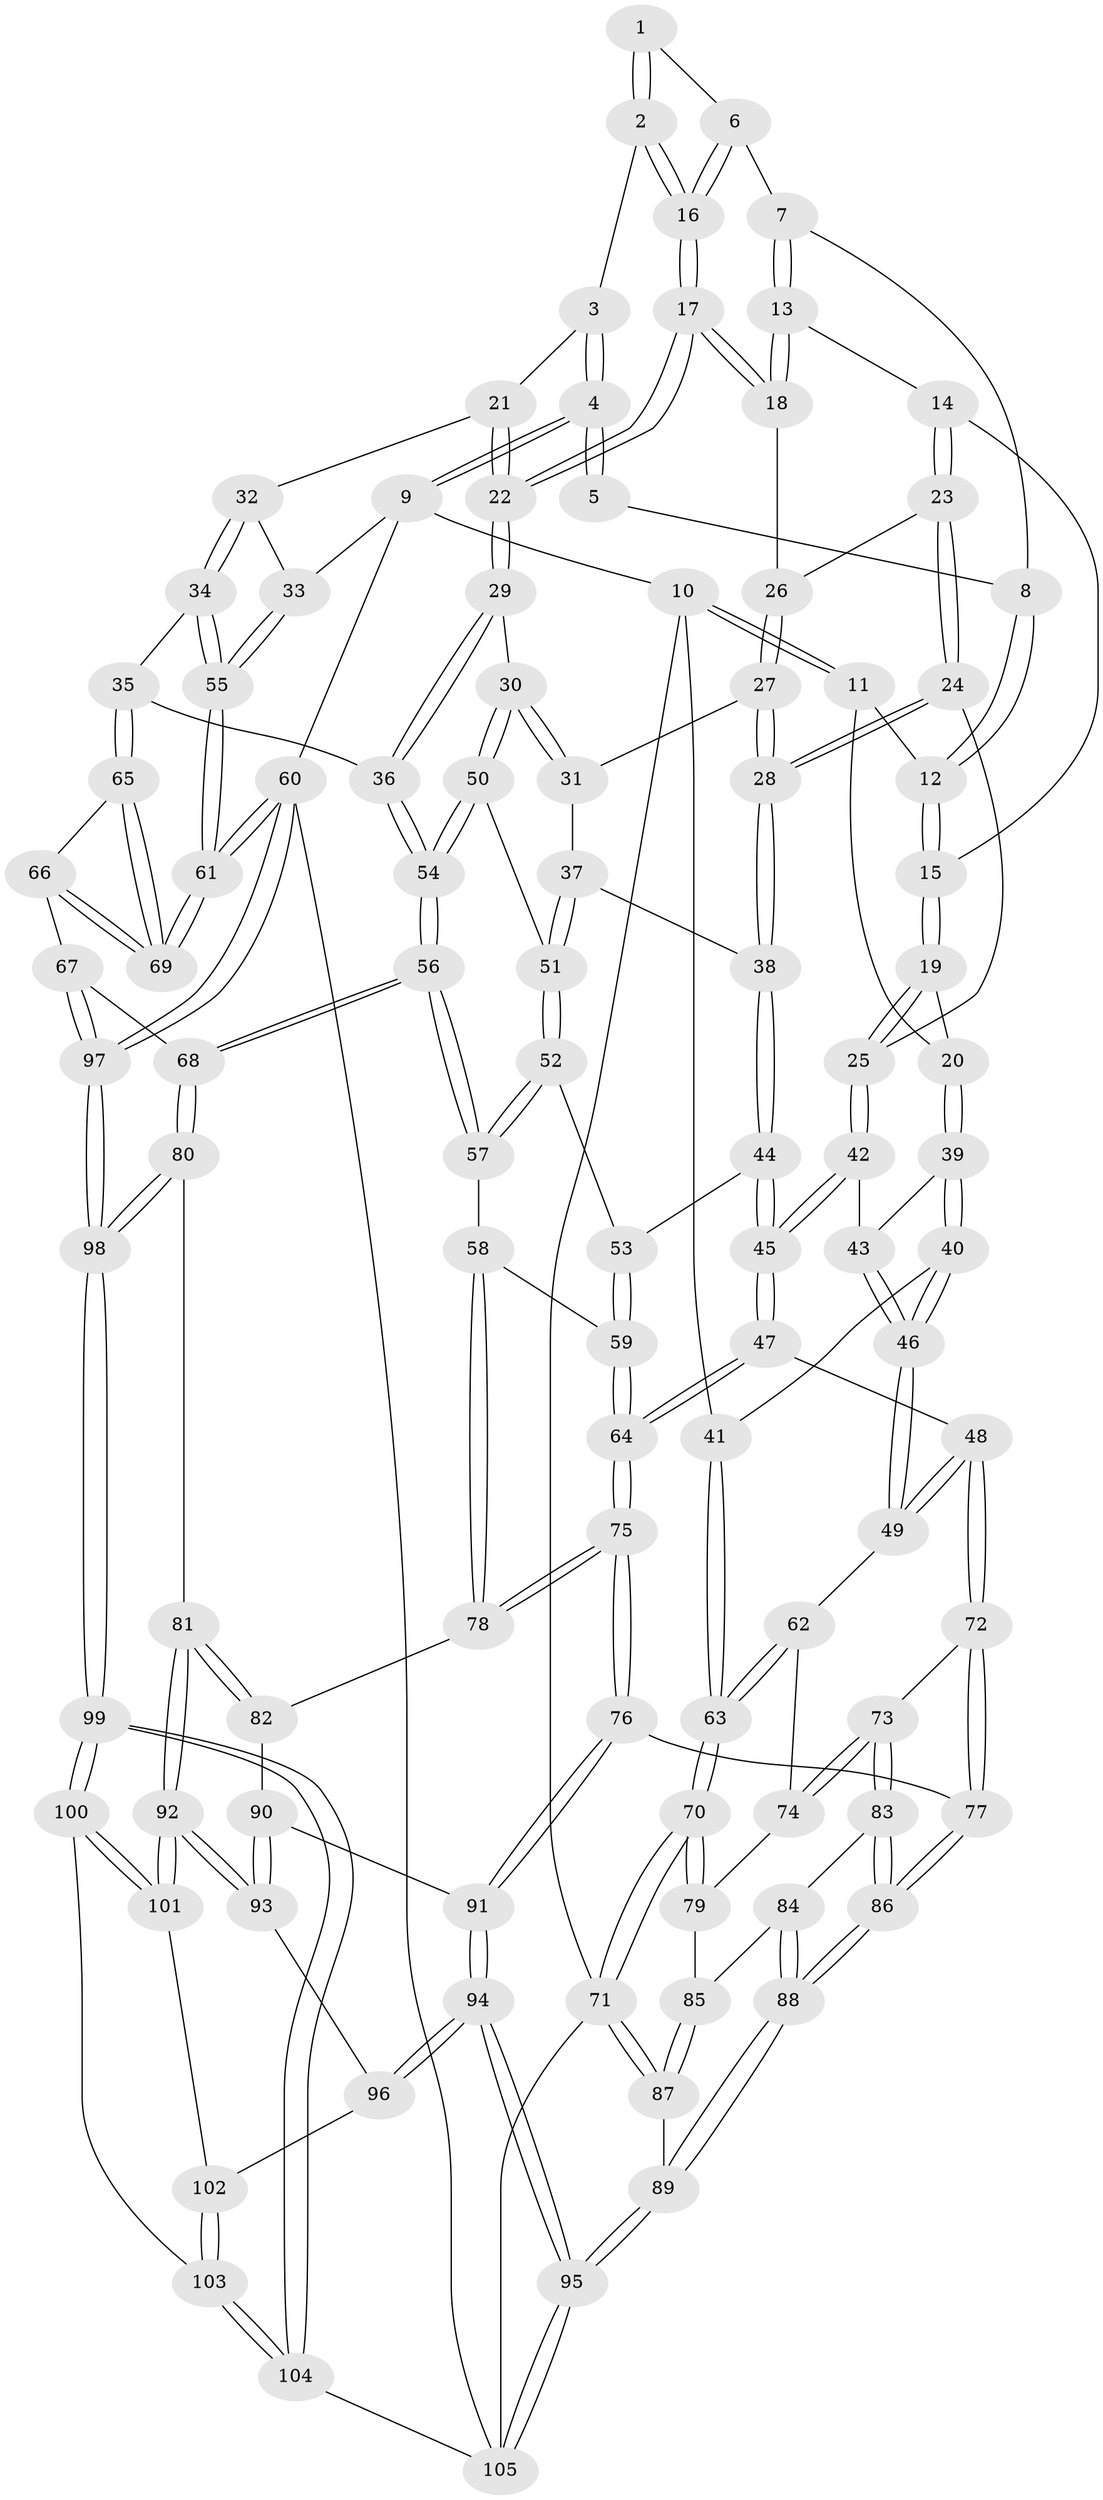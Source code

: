 // coarse degree distribution, {3: 0.6307692307692307, 2: 0.12307692307692308, 4: 0.15384615384615385, 5: 0.07692307692307693, 6: 0.015384615384615385}
// Generated by graph-tools (version 1.1) at 2025/54/03/04/25 22:54:18]
// undirected, 105 vertices, 259 edges
graph export_dot {
  node [color=gray90,style=filled];
  1 [pos="+0.7057814314280052+0"];
  2 [pos="+0.7638928684701465+0.07278301645282387"];
  3 [pos="+0.8285492690559095+0.07771157291667458"];
  4 [pos="+1+0"];
  5 [pos="+0.700881154200079+0"];
  6 [pos="+0.6702326160262464+0.05827429191323394"];
  7 [pos="+0.6141443456165828+0.0637578243069793"];
  8 [pos="+0.4641270271933479+0"];
  9 [pos="+1+0"];
  10 [pos="+0+0"];
  11 [pos="+0.10767397968154961+0"];
  12 [pos="+0.4149684987904783+0"];
  13 [pos="+0.5935596483881861+0.10718365439068935"];
  14 [pos="+0.4589905779292106+0.02652348757859347"];
  15 [pos="+0.4056673394194934+0"];
  16 [pos="+0.7060842886761493+0.13051600974815533"];
  17 [pos="+0.695847616013175+0.17815594743462973"];
  18 [pos="+0.6125584756500129+0.16815728156625503"];
  19 [pos="+0.3750671530066195+0"];
  20 [pos="+0.23020319535537437+0.17959175112780476"];
  21 [pos="+0.839409198778516+0.1937600490847896"];
  22 [pos="+0.7383835165946927+0.2340390857836151"];
  23 [pos="+0.49747169485333903+0.16111728240608447"];
  24 [pos="+0.4295171502461398+0.23718209400588167"];
  25 [pos="+0.4147803876689051+0.23768839136216696"];
  26 [pos="+0.5793520947990579+0.18523577933432273"];
  27 [pos="+0.5633265049357589+0.2509750768186877"];
  28 [pos="+0.47766014594456524+0.27594065962546444"];
  29 [pos="+0.7372948720019142+0.24200553910497127"];
  30 [pos="+0.6422951994505662+0.32535206931856736"];
  31 [pos="+0.5669905183722771+0.2572278479614393"];
  32 [pos="+0.8870632269600512+0.2013191409709283"];
  33 [pos="+1+0"];
  34 [pos="+0.9715998760675743+0.3813482140271568"];
  35 [pos="+0.8988814542095905+0.41434928781375013"];
  36 [pos="+0.8289090525594096+0.40456823484902354"];
  37 [pos="+0.5366394527840153+0.34370062069666524"];
  38 [pos="+0.49363479073131533+0.3363875270493218"];
  39 [pos="+0.2205842877363857+0.19531368669911725"];
  40 [pos="+0.1590389150577926+0.21606760116626686"];
  41 [pos="+0+0.14709973123284187"];
  42 [pos="+0.35360152828638614+0.26205590933612477"];
  43 [pos="+0.35321617213919093+0.26192665812589255"];
  44 [pos="+0.4173416260201854+0.4382645705618322"];
  45 [pos="+0.3960147637954443+0.44363959287051297"];
  46 [pos="+0.2252314402820945+0.44459935062422357"];
  47 [pos="+0.3618575669195727+0.47923696386119174"];
  48 [pos="+0.25162499812753303+0.48796453496488207"];
  49 [pos="+0.2290796974079634+0.46835334509699683"];
  50 [pos="+0.6199836795561303+0.3880725691460475"];
  51 [pos="+0.6181800433871044+0.3886043415444106"];
  52 [pos="+0.5589698896258253+0.4467400356413554"];
  53 [pos="+0.5230160742070025+0.4625454392517633"];
  54 [pos="+0.725366617765701+0.4684307482798475"];
  55 [pos="+1+0.3859538561795998"];
  56 [pos="+0.7009223009685875+0.5823753406059898"];
  57 [pos="+0.6513202636319217+0.5738468380476103"];
  58 [pos="+0.5769832339605829+0.5809838198105003"];
  59 [pos="+0.5374168385762916+0.547295052814884"];
  60 [pos="+1+1"];
  61 [pos="+1+0.6457141939517191"];
  62 [pos="+0.12091876529897008+0.4727340431906532"];
  63 [pos="+0+0.39467846133870294"];
  64 [pos="+0.4179111923880597+0.5906992023145893"];
  65 [pos="+0.8912788707272544+0.5369079263454988"];
  66 [pos="+0.8270088408838395+0.6895158238316567"];
  67 [pos="+0.8180518224243765+0.6953586094948947"];
  68 [pos="+0.7640620581293084+0.7034032757560497"];
  69 [pos="+1+0.6464215362054978"];
  70 [pos="+0+0.45222551801890193"];
  71 [pos="+0+0.8000659995504243"];
  72 [pos="+0.2260986670574835+0.5886605646063471"];
  73 [pos="+0.21658820444150312+0.5989290246862968"];
  74 [pos="+0.08916045098214705+0.6073711288991341"];
  75 [pos="+0.4269645399670535+0.6781750068704807"];
  76 [pos="+0.4053426237814062+0.7183518131083542"];
  77 [pos="+0.3623013549727867+0.70794788717258"];
  78 [pos="+0.5234643679176566+0.6588147476079902"];
  79 [pos="+0.07093011256028145+0.6176780862038705"];
  80 [pos="+0.7408157102183571+0.7339139570039895"];
  81 [pos="+0.7317551885621502+0.7386036657474276"];
  82 [pos="+0.5817373659812666+0.6971627057550878"];
  83 [pos="+0.1938257528199163+0.6791351682743075"];
  84 [pos="+0.07557756657361767+0.6491436898271146"];
  85 [pos="+0.0711515309256215+0.642186668045212"];
  86 [pos="+0.18910818461303772+0.7541924121689109"];
  87 [pos="+0+0.8003739206128652"];
  88 [pos="+0.13639679819729333+0.8380598631570325"];
  89 [pos="+0.1346023716851653+0.8435542567072616"];
  90 [pos="+0.5144300962722744+0.7788350399112837"];
  91 [pos="+0.40592505519859634+0.7211353801275172"];
  92 [pos="+0.6533179595404286+0.8172190670226613"];
  93 [pos="+0.553572505639957+0.8162353120299985"];
  94 [pos="+0.3681751982844246+0.8671531971651192"];
  95 [pos="+0.2554575463807433+1"];
  96 [pos="+0.5141761304553645+0.8686517143117257"];
  97 [pos="+1+1"];
  98 [pos="+0.9538516754847575+1"];
  99 [pos="+0.8987002950374062+1"];
  100 [pos="+0.6499237951394321+0.9342523480331821"];
  101 [pos="+0.6437543008794526+0.8945747682867542"];
  102 [pos="+0.5268577102492473+0.9170708274953902"];
  103 [pos="+0.5040671735326865+1"];
  104 [pos="+0.3687087659907785+1"];
  105 [pos="+0.2690696741462642+1"];
  1 -- 2;
  1 -- 2;
  1 -- 6;
  2 -- 3;
  2 -- 16;
  2 -- 16;
  3 -- 4;
  3 -- 4;
  3 -- 21;
  4 -- 5;
  4 -- 5;
  4 -- 9;
  4 -- 9;
  5 -- 8;
  6 -- 7;
  6 -- 16;
  6 -- 16;
  7 -- 8;
  7 -- 13;
  7 -- 13;
  8 -- 12;
  8 -- 12;
  9 -- 10;
  9 -- 33;
  9 -- 60;
  10 -- 11;
  10 -- 11;
  10 -- 41;
  10 -- 71;
  11 -- 12;
  11 -- 20;
  12 -- 15;
  12 -- 15;
  13 -- 14;
  13 -- 18;
  13 -- 18;
  14 -- 15;
  14 -- 23;
  14 -- 23;
  15 -- 19;
  15 -- 19;
  16 -- 17;
  16 -- 17;
  17 -- 18;
  17 -- 18;
  17 -- 22;
  17 -- 22;
  18 -- 26;
  19 -- 20;
  19 -- 25;
  19 -- 25;
  20 -- 39;
  20 -- 39;
  21 -- 22;
  21 -- 22;
  21 -- 32;
  22 -- 29;
  22 -- 29;
  23 -- 24;
  23 -- 24;
  23 -- 26;
  24 -- 25;
  24 -- 28;
  24 -- 28;
  25 -- 42;
  25 -- 42;
  26 -- 27;
  26 -- 27;
  27 -- 28;
  27 -- 28;
  27 -- 31;
  28 -- 38;
  28 -- 38;
  29 -- 30;
  29 -- 36;
  29 -- 36;
  30 -- 31;
  30 -- 31;
  30 -- 50;
  30 -- 50;
  31 -- 37;
  32 -- 33;
  32 -- 34;
  32 -- 34;
  33 -- 55;
  33 -- 55;
  34 -- 35;
  34 -- 55;
  34 -- 55;
  35 -- 36;
  35 -- 65;
  35 -- 65;
  36 -- 54;
  36 -- 54;
  37 -- 38;
  37 -- 51;
  37 -- 51;
  38 -- 44;
  38 -- 44;
  39 -- 40;
  39 -- 40;
  39 -- 43;
  40 -- 41;
  40 -- 46;
  40 -- 46;
  41 -- 63;
  41 -- 63;
  42 -- 43;
  42 -- 45;
  42 -- 45;
  43 -- 46;
  43 -- 46;
  44 -- 45;
  44 -- 45;
  44 -- 53;
  45 -- 47;
  45 -- 47;
  46 -- 49;
  46 -- 49;
  47 -- 48;
  47 -- 64;
  47 -- 64;
  48 -- 49;
  48 -- 49;
  48 -- 72;
  48 -- 72;
  49 -- 62;
  50 -- 51;
  50 -- 54;
  50 -- 54;
  51 -- 52;
  51 -- 52;
  52 -- 53;
  52 -- 57;
  52 -- 57;
  53 -- 59;
  53 -- 59;
  54 -- 56;
  54 -- 56;
  55 -- 61;
  55 -- 61;
  56 -- 57;
  56 -- 57;
  56 -- 68;
  56 -- 68;
  57 -- 58;
  58 -- 59;
  58 -- 78;
  58 -- 78;
  59 -- 64;
  59 -- 64;
  60 -- 61;
  60 -- 61;
  60 -- 97;
  60 -- 97;
  60 -- 105;
  61 -- 69;
  61 -- 69;
  62 -- 63;
  62 -- 63;
  62 -- 74;
  63 -- 70;
  63 -- 70;
  64 -- 75;
  64 -- 75;
  65 -- 66;
  65 -- 69;
  65 -- 69;
  66 -- 67;
  66 -- 69;
  66 -- 69;
  67 -- 68;
  67 -- 97;
  67 -- 97;
  68 -- 80;
  68 -- 80;
  70 -- 71;
  70 -- 71;
  70 -- 79;
  70 -- 79;
  71 -- 87;
  71 -- 87;
  71 -- 105;
  72 -- 73;
  72 -- 77;
  72 -- 77;
  73 -- 74;
  73 -- 74;
  73 -- 83;
  73 -- 83;
  74 -- 79;
  75 -- 76;
  75 -- 76;
  75 -- 78;
  75 -- 78;
  76 -- 77;
  76 -- 91;
  76 -- 91;
  77 -- 86;
  77 -- 86;
  78 -- 82;
  79 -- 85;
  80 -- 81;
  80 -- 98;
  80 -- 98;
  81 -- 82;
  81 -- 82;
  81 -- 92;
  81 -- 92;
  82 -- 90;
  83 -- 84;
  83 -- 86;
  83 -- 86;
  84 -- 85;
  84 -- 88;
  84 -- 88;
  85 -- 87;
  85 -- 87;
  86 -- 88;
  86 -- 88;
  87 -- 89;
  88 -- 89;
  88 -- 89;
  89 -- 95;
  89 -- 95;
  90 -- 91;
  90 -- 93;
  90 -- 93;
  91 -- 94;
  91 -- 94;
  92 -- 93;
  92 -- 93;
  92 -- 101;
  92 -- 101;
  93 -- 96;
  94 -- 95;
  94 -- 95;
  94 -- 96;
  94 -- 96;
  95 -- 105;
  95 -- 105;
  96 -- 102;
  97 -- 98;
  97 -- 98;
  98 -- 99;
  98 -- 99;
  99 -- 100;
  99 -- 100;
  99 -- 104;
  99 -- 104;
  100 -- 101;
  100 -- 101;
  100 -- 103;
  101 -- 102;
  102 -- 103;
  102 -- 103;
  103 -- 104;
  103 -- 104;
  104 -- 105;
}
